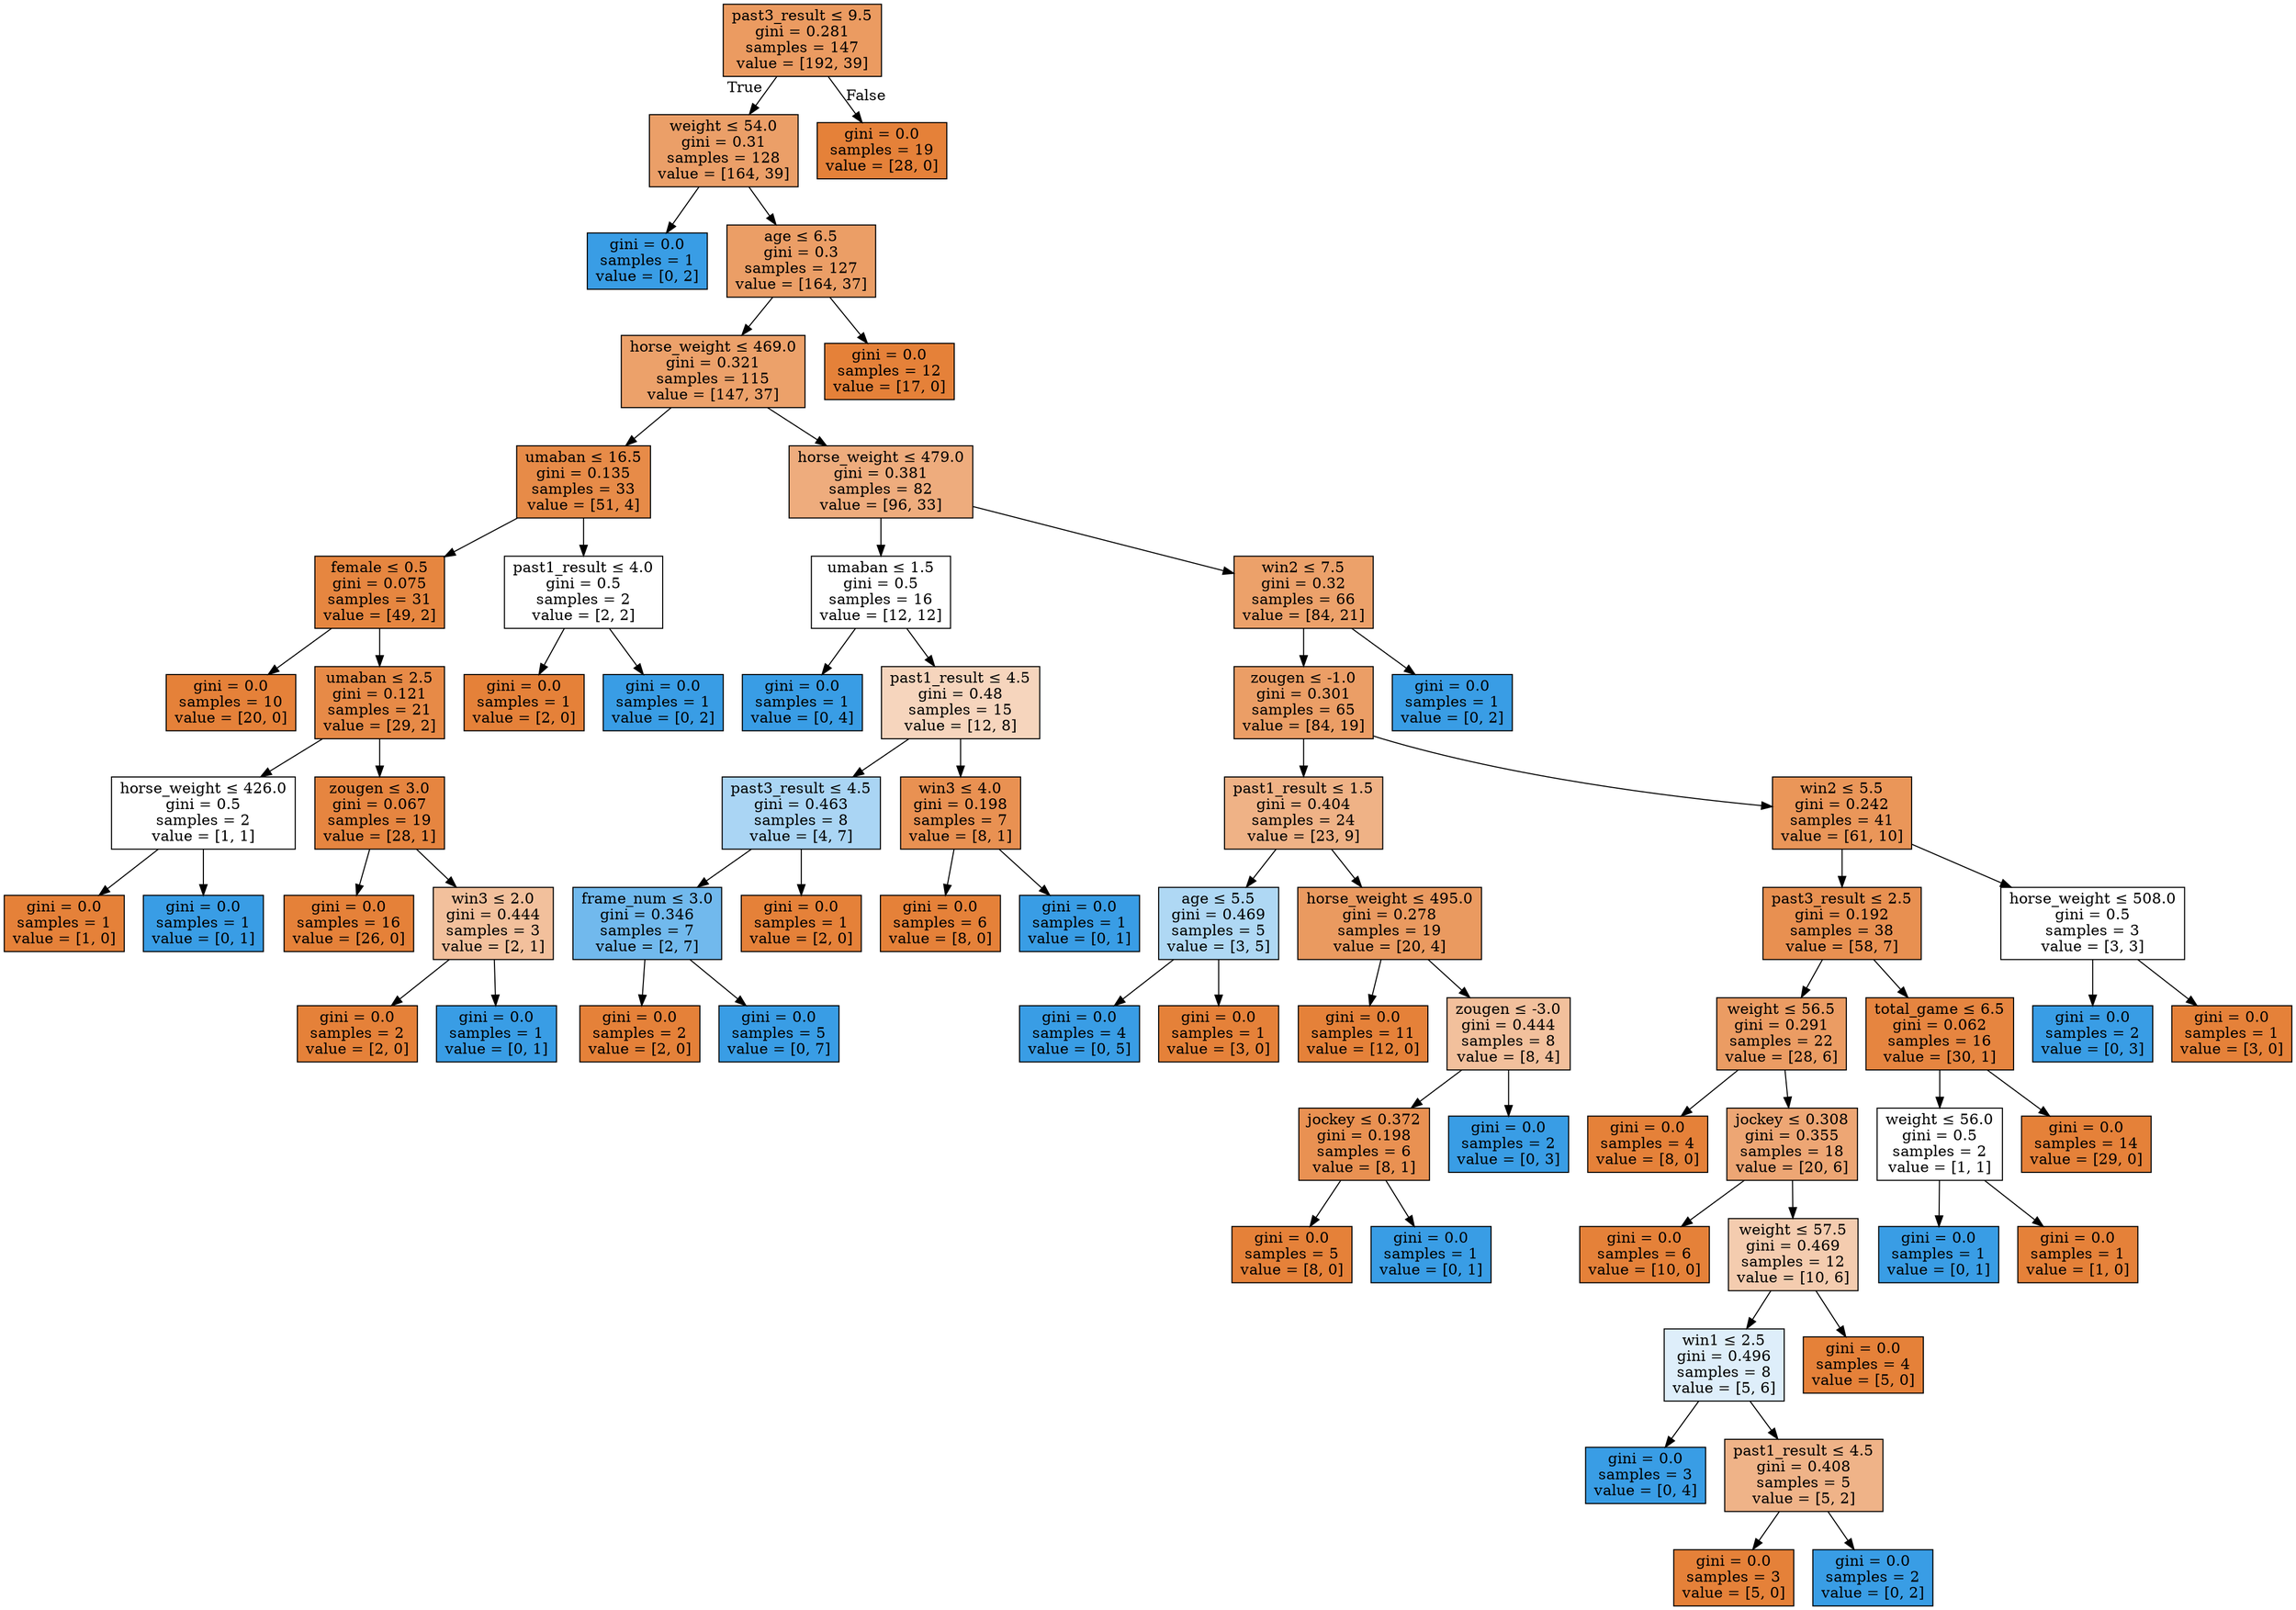 digraph Tree {
node [shape=box, style="filled", color="black"] ;
0 [label=<past3_result &le; 9.5<br/>gini = 0.281<br/>samples = 147<br/>value = [192, 39]>, fillcolor="#e58139cb"] ;
1 [label=<weight &le; 54.0<br/>gini = 0.31<br/>samples = 128<br/>value = [164, 39]>, fillcolor="#e58139c2"] ;
0 -> 1 [labeldistance=2.5, labelangle=45, headlabel="True"] ;
2 [label=<gini = 0.0<br/>samples = 1<br/>value = [0, 2]>, fillcolor="#399de5ff"] ;
1 -> 2 ;
3 [label=<age &le; 6.5<br/>gini = 0.3<br/>samples = 127<br/>value = [164, 37]>, fillcolor="#e58139c5"] ;
1 -> 3 ;
4 [label=<horse_weight &le; 469.0<br/>gini = 0.321<br/>samples = 115<br/>value = [147, 37]>, fillcolor="#e58139bf"] ;
3 -> 4 ;
5 [label=<umaban &le; 16.5<br/>gini = 0.135<br/>samples = 33<br/>value = [51, 4]>, fillcolor="#e58139eb"] ;
4 -> 5 ;
6 [label=<female &le; 0.5<br/>gini = 0.075<br/>samples = 31<br/>value = [49, 2]>, fillcolor="#e58139f5"] ;
5 -> 6 ;
7 [label=<gini = 0.0<br/>samples = 10<br/>value = [20, 0]>, fillcolor="#e58139ff"] ;
6 -> 7 ;
8 [label=<umaban &le; 2.5<br/>gini = 0.121<br/>samples = 21<br/>value = [29, 2]>, fillcolor="#e58139ed"] ;
6 -> 8 ;
9 [label=<horse_weight &le; 426.0<br/>gini = 0.5<br/>samples = 2<br/>value = [1, 1]>, fillcolor="#e5813900"] ;
8 -> 9 ;
10 [label=<gini = 0.0<br/>samples = 1<br/>value = [1, 0]>, fillcolor="#e58139ff"] ;
9 -> 10 ;
11 [label=<gini = 0.0<br/>samples = 1<br/>value = [0, 1]>, fillcolor="#399de5ff"] ;
9 -> 11 ;
12 [label=<zougen &le; 3.0<br/>gini = 0.067<br/>samples = 19<br/>value = [28, 1]>, fillcolor="#e58139f6"] ;
8 -> 12 ;
13 [label=<gini = 0.0<br/>samples = 16<br/>value = [26, 0]>, fillcolor="#e58139ff"] ;
12 -> 13 ;
14 [label=<win3 &le; 2.0<br/>gini = 0.444<br/>samples = 3<br/>value = [2, 1]>, fillcolor="#e581397f"] ;
12 -> 14 ;
15 [label=<gini = 0.0<br/>samples = 2<br/>value = [2, 0]>, fillcolor="#e58139ff"] ;
14 -> 15 ;
16 [label=<gini = 0.0<br/>samples = 1<br/>value = [0, 1]>, fillcolor="#399de5ff"] ;
14 -> 16 ;
17 [label=<past1_result &le; 4.0<br/>gini = 0.5<br/>samples = 2<br/>value = [2, 2]>, fillcolor="#e5813900"] ;
5 -> 17 ;
18 [label=<gini = 0.0<br/>samples = 1<br/>value = [2, 0]>, fillcolor="#e58139ff"] ;
17 -> 18 ;
19 [label=<gini = 0.0<br/>samples = 1<br/>value = [0, 2]>, fillcolor="#399de5ff"] ;
17 -> 19 ;
20 [label=<horse_weight &le; 479.0<br/>gini = 0.381<br/>samples = 82<br/>value = [96, 33]>, fillcolor="#e58139a7"] ;
4 -> 20 ;
21 [label=<umaban &le; 1.5<br/>gini = 0.5<br/>samples = 16<br/>value = [12, 12]>, fillcolor="#e5813900"] ;
20 -> 21 ;
22 [label=<gini = 0.0<br/>samples = 1<br/>value = [0, 4]>, fillcolor="#399de5ff"] ;
21 -> 22 ;
23 [label=<past1_result &le; 4.5<br/>gini = 0.48<br/>samples = 15<br/>value = [12, 8]>, fillcolor="#e5813955"] ;
21 -> 23 ;
24 [label=<past3_result &le; 4.5<br/>gini = 0.463<br/>samples = 8<br/>value = [4, 7]>, fillcolor="#399de56d"] ;
23 -> 24 ;
25 [label=<frame_num &le; 3.0<br/>gini = 0.346<br/>samples = 7<br/>value = [2, 7]>, fillcolor="#399de5b6"] ;
24 -> 25 ;
26 [label=<gini = 0.0<br/>samples = 2<br/>value = [2, 0]>, fillcolor="#e58139ff"] ;
25 -> 26 ;
27 [label=<gini = 0.0<br/>samples = 5<br/>value = [0, 7]>, fillcolor="#399de5ff"] ;
25 -> 27 ;
28 [label=<gini = 0.0<br/>samples = 1<br/>value = [2, 0]>, fillcolor="#e58139ff"] ;
24 -> 28 ;
29 [label=<win3 &le; 4.0<br/>gini = 0.198<br/>samples = 7<br/>value = [8, 1]>, fillcolor="#e58139df"] ;
23 -> 29 ;
30 [label=<gini = 0.0<br/>samples = 6<br/>value = [8, 0]>, fillcolor="#e58139ff"] ;
29 -> 30 ;
31 [label=<gini = 0.0<br/>samples = 1<br/>value = [0, 1]>, fillcolor="#399de5ff"] ;
29 -> 31 ;
32 [label=<win2 &le; 7.5<br/>gini = 0.32<br/>samples = 66<br/>value = [84, 21]>, fillcolor="#e58139bf"] ;
20 -> 32 ;
33 [label=<zougen &le; -1.0<br/>gini = 0.301<br/>samples = 65<br/>value = [84, 19]>, fillcolor="#e58139c5"] ;
32 -> 33 ;
34 [label=<past1_result &le; 1.5<br/>gini = 0.404<br/>samples = 24<br/>value = [23, 9]>, fillcolor="#e581399b"] ;
33 -> 34 ;
35 [label=<age &le; 5.5<br/>gini = 0.469<br/>samples = 5<br/>value = [3, 5]>, fillcolor="#399de566"] ;
34 -> 35 ;
36 [label=<gini = 0.0<br/>samples = 4<br/>value = [0, 5]>, fillcolor="#399de5ff"] ;
35 -> 36 ;
37 [label=<gini = 0.0<br/>samples = 1<br/>value = [3, 0]>, fillcolor="#e58139ff"] ;
35 -> 37 ;
38 [label=<horse_weight &le; 495.0<br/>gini = 0.278<br/>samples = 19<br/>value = [20, 4]>, fillcolor="#e58139cc"] ;
34 -> 38 ;
39 [label=<gini = 0.0<br/>samples = 11<br/>value = [12, 0]>, fillcolor="#e58139ff"] ;
38 -> 39 ;
40 [label=<zougen &le; -3.0<br/>gini = 0.444<br/>samples = 8<br/>value = [8, 4]>, fillcolor="#e581397f"] ;
38 -> 40 ;
41 [label=<jockey &le; 0.372<br/>gini = 0.198<br/>samples = 6<br/>value = [8, 1]>, fillcolor="#e58139df"] ;
40 -> 41 ;
42 [label=<gini = 0.0<br/>samples = 5<br/>value = [8, 0]>, fillcolor="#e58139ff"] ;
41 -> 42 ;
43 [label=<gini = 0.0<br/>samples = 1<br/>value = [0, 1]>, fillcolor="#399de5ff"] ;
41 -> 43 ;
44 [label=<gini = 0.0<br/>samples = 2<br/>value = [0, 3]>, fillcolor="#399de5ff"] ;
40 -> 44 ;
45 [label=<win2 &le; 5.5<br/>gini = 0.242<br/>samples = 41<br/>value = [61, 10]>, fillcolor="#e58139d5"] ;
33 -> 45 ;
46 [label=<past3_result &le; 2.5<br/>gini = 0.192<br/>samples = 38<br/>value = [58, 7]>, fillcolor="#e58139e0"] ;
45 -> 46 ;
47 [label=<weight &le; 56.5<br/>gini = 0.291<br/>samples = 22<br/>value = [28, 6]>, fillcolor="#e58139c8"] ;
46 -> 47 ;
48 [label=<gini = 0.0<br/>samples = 4<br/>value = [8, 0]>, fillcolor="#e58139ff"] ;
47 -> 48 ;
49 [label=<jockey &le; 0.308<br/>gini = 0.355<br/>samples = 18<br/>value = [20, 6]>, fillcolor="#e58139b3"] ;
47 -> 49 ;
50 [label=<gini = 0.0<br/>samples = 6<br/>value = [10, 0]>, fillcolor="#e58139ff"] ;
49 -> 50 ;
51 [label=<weight &le; 57.5<br/>gini = 0.469<br/>samples = 12<br/>value = [10, 6]>, fillcolor="#e5813966"] ;
49 -> 51 ;
52 [label=<win1 &le; 2.5<br/>gini = 0.496<br/>samples = 8<br/>value = [5, 6]>, fillcolor="#399de52a"] ;
51 -> 52 ;
53 [label=<gini = 0.0<br/>samples = 3<br/>value = [0, 4]>, fillcolor="#399de5ff"] ;
52 -> 53 ;
54 [label=<past1_result &le; 4.5<br/>gini = 0.408<br/>samples = 5<br/>value = [5, 2]>, fillcolor="#e5813999"] ;
52 -> 54 ;
55 [label=<gini = 0.0<br/>samples = 3<br/>value = [5, 0]>, fillcolor="#e58139ff"] ;
54 -> 55 ;
56 [label=<gini = 0.0<br/>samples = 2<br/>value = [0, 2]>, fillcolor="#399de5ff"] ;
54 -> 56 ;
57 [label=<gini = 0.0<br/>samples = 4<br/>value = [5, 0]>, fillcolor="#e58139ff"] ;
51 -> 57 ;
58 [label=<total_game &le; 6.5<br/>gini = 0.062<br/>samples = 16<br/>value = [30, 1]>, fillcolor="#e58139f6"] ;
46 -> 58 ;
59 [label=<weight &le; 56.0<br/>gini = 0.5<br/>samples = 2<br/>value = [1, 1]>, fillcolor="#e5813900"] ;
58 -> 59 ;
60 [label=<gini = 0.0<br/>samples = 1<br/>value = [0, 1]>, fillcolor="#399de5ff"] ;
59 -> 60 ;
61 [label=<gini = 0.0<br/>samples = 1<br/>value = [1, 0]>, fillcolor="#e58139ff"] ;
59 -> 61 ;
62 [label=<gini = 0.0<br/>samples = 14<br/>value = [29, 0]>, fillcolor="#e58139ff"] ;
58 -> 62 ;
63 [label=<horse_weight &le; 508.0<br/>gini = 0.5<br/>samples = 3<br/>value = [3, 3]>, fillcolor="#e5813900"] ;
45 -> 63 ;
64 [label=<gini = 0.0<br/>samples = 2<br/>value = [0, 3]>, fillcolor="#399de5ff"] ;
63 -> 64 ;
65 [label=<gini = 0.0<br/>samples = 1<br/>value = [3, 0]>, fillcolor="#e58139ff"] ;
63 -> 65 ;
66 [label=<gini = 0.0<br/>samples = 1<br/>value = [0, 2]>, fillcolor="#399de5ff"] ;
32 -> 66 ;
67 [label=<gini = 0.0<br/>samples = 12<br/>value = [17, 0]>, fillcolor="#e58139ff"] ;
3 -> 67 ;
68 [label=<gini = 0.0<br/>samples = 19<br/>value = [28, 0]>, fillcolor="#e58139ff"] ;
0 -> 68 [labeldistance=2.5, labelangle=-45, headlabel="False"] ;
}